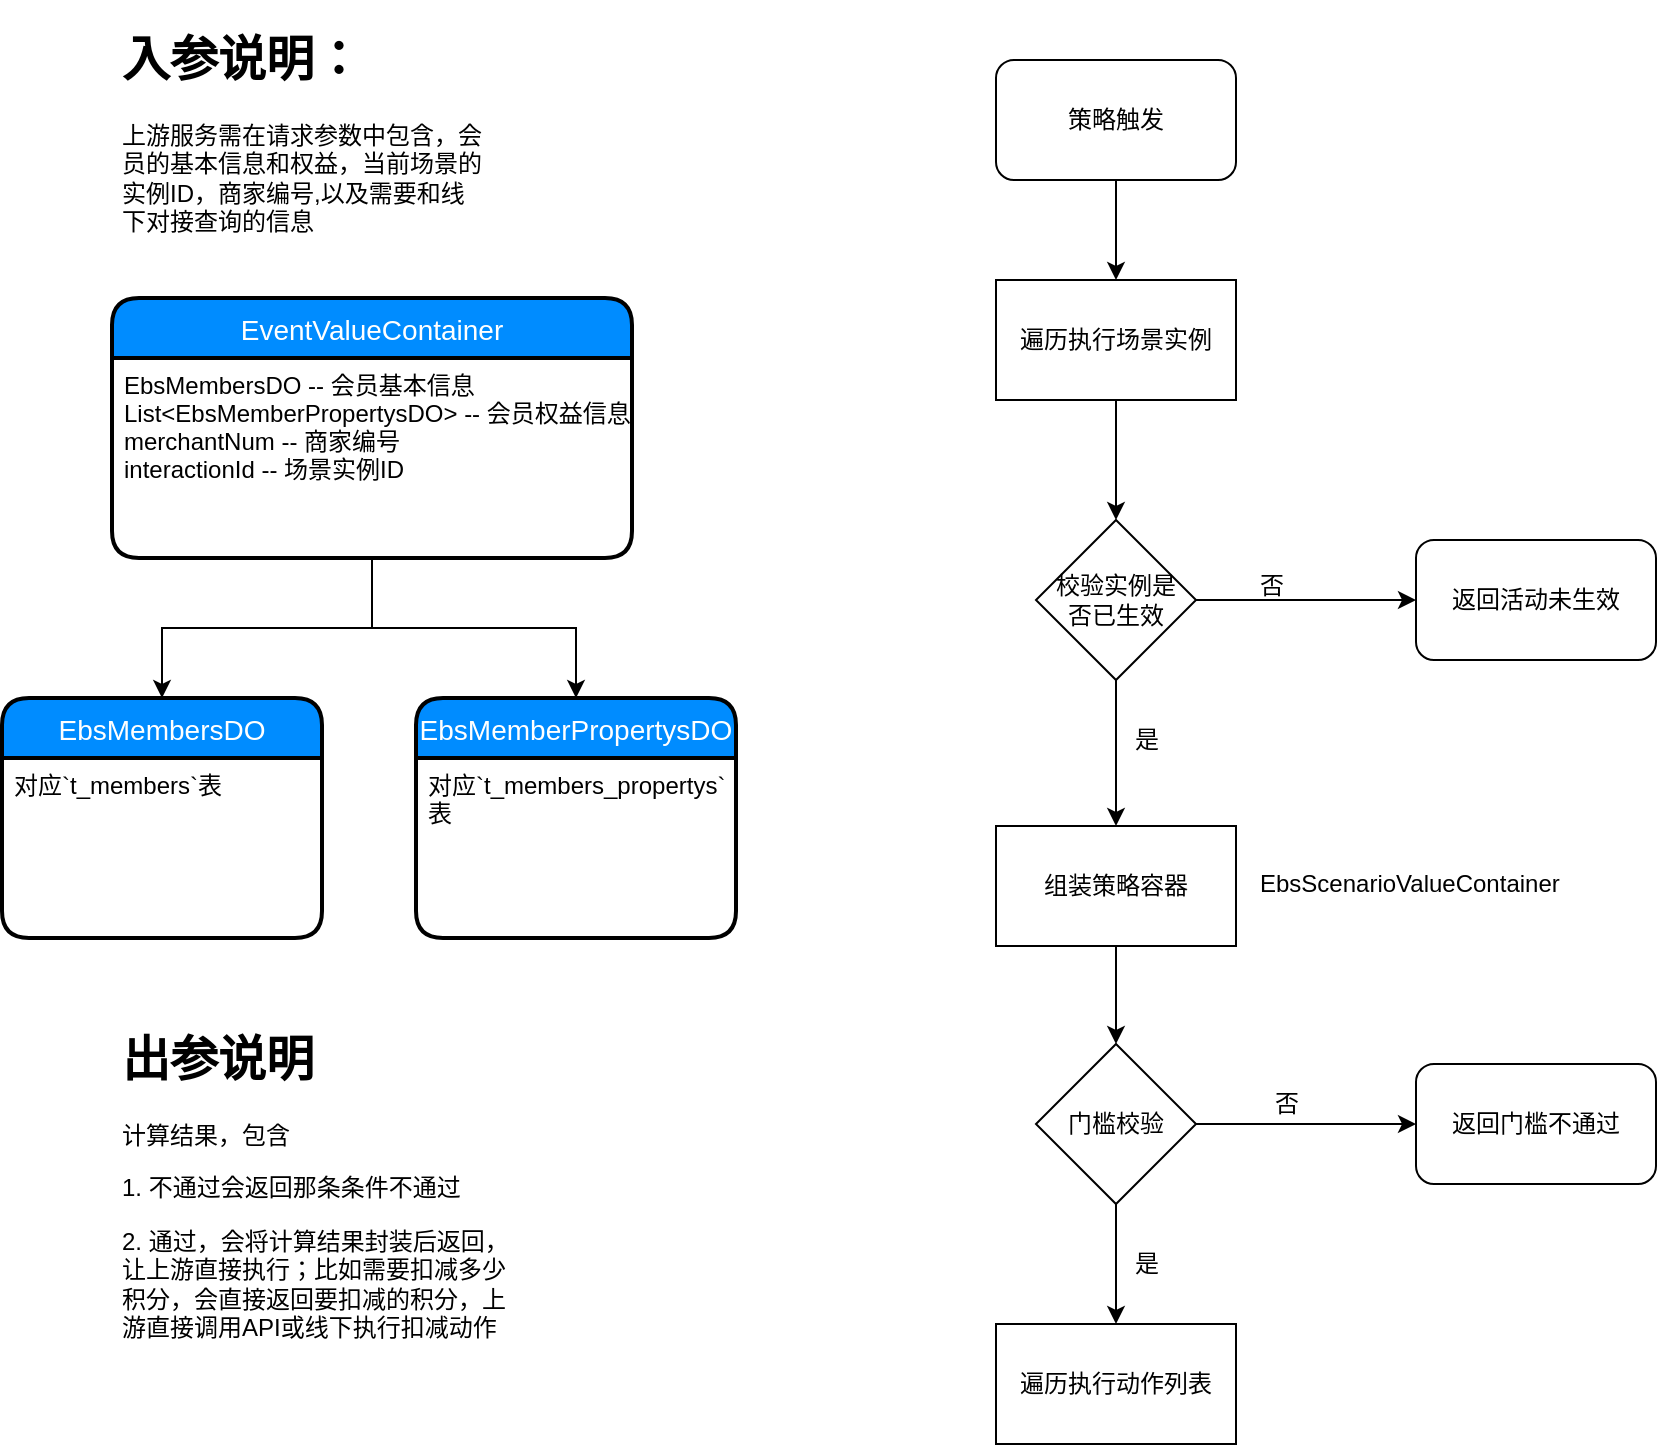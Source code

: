 <mxfile version="12.4.8" type="github"><diagram id="Zguhyl8q3c73hlB-W-YL" name="Page-1"><mxGraphModel dx="2249" dy="713" grid="1" gridSize="10" guides="1" tooltips="1" connect="1" arrows="1" fold="1" page="1" pageScale="1" pageWidth="827" pageHeight="1169" math="0" shadow="0"><root><mxCell id="0"/><mxCell id="1" parent="0"/><mxCell id="5PvelqhBBTUs5rNvNfTe-3" style="edgeStyle=orthogonalEdgeStyle;rounded=0;orthogonalLoop=1;jettySize=auto;html=1;exitX=0.5;exitY=1;exitDx=0;exitDy=0;" edge="1" parent="1" source="5PvelqhBBTUs5rNvNfTe-2"><mxGeometry relative="1" as="geometry"><mxPoint x="380" y="180" as="targetPoint"/></mxGeometry></mxCell><mxCell id="5PvelqhBBTUs5rNvNfTe-2" value="策略触发" style="rounded=1;whiteSpace=wrap;html=1;" vertex="1" parent="1"><mxGeometry x="320" y="70" width="120" height="60" as="geometry"/></mxCell><mxCell id="5PvelqhBBTUs5rNvNfTe-35" style="edgeStyle=orthogonalEdgeStyle;rounded=0;orthogonalLoop=1;jettySize=auto;html=1;exitX=0.5;exitY=1;exitDx=0;exitDy=0;entryX=0.5;entryY=0;entryDx=0;entryDy=0;" edge="1" parent="1" source="5PvelqhBBTUs5rNvNfTe-4" target="5PvelqhBBTUs5rNvNfTe-36"><mxGeometry relative="1" as="geometry"><mxPoint x="380" y="290" as="targetPoint"/></mxGeometry></mxCell><mxCell id="5PvelqhBBTUs5rNvNfTe-4" value="遍历执行场景实例" style="rounded=0;whiteSpace=wrap;html=1;" vertex="1" parent="1"><mxGeometry x="320" y="180" width="120" height="60" as="geometry"/></mxCell><mxCell id="5PvelqhBBTUs5rNvNfTe-5" value="&lt;h1&gt;入参说明：&lt;/h1&gt;&lt;p&gt;上游服务需在请求参数中包含，会员的基本信息和权益，当前场景的实例ID，商家编号,以及需要和线下对接查询的信息&lt;/p&gt;" style="text;html=1;strokeColor=none;fillColor=none;spacing=5;spacingTop=-20;whiteSpace=wrap;overflow=hidden;rounded=0;" vertex="1" parent="1"><mxGeometry x="-122" y="50" width="190" height="120" as="geometry"/></mxCell><mxCell id="5PvelqhBBTUs5rNvNfTe-6" value="EventValueContainer" style="swimlane;childLayout=stackLayout;horizontal=1;startSize=30;horizontalStack=0;fillColor=#008cff;fontColor=#FFFFFF;rounded=1;fontSize=14;fontStyle=0;strokeWidth=2;resizeParent=0;resizeLast=1;shadow=0;dashed=0;align=center;" vertex="1" parent="1"><mxGeometry x="-122" y="189" width="260" height="130" as="geometry"/></mxCell><mxCell id="5PvelqhBBTUs5rNvNfTe-7" value="EbsMembersDO -- 会员基本信息&#10;List&lt;EbsMemberPropertysDO&gt; -- 会员权益信息&#10;merchantNum -- 商家编号&#10;interactionId -- 场景实例ID" style="align=left;strokeColor=none;fillColor=none;spacingLeft=4;fontSize=12;verticalAlign=top;resizable=0;rotatable=0;part=1;" vertex="1" parent="5PvelqhBBTUs5rNvNfTe-6"><mxGeometry y="30" width="260" height="100" as="geometry"/></mxCell><mxCell id="5PvelqhBBTUs5rNvNfTe-9" value="EbsMembersDO" style="swimlane;childLayout=stackLayout;horizontal=1;startSize=30;horizontalStack=0;fillColor=#008cff;fontColor=#FFFFFF;rounded=1;fontSize=14;fontStyle=0;strokeWidth=2;resizeParent=0;resizeLast=1;shadow=0;dashed=0;align=center;" vertex="1" parent="1"><mxGeometry x="-177" y="389" width="160" height="120" as="geometry"/></mxCell><mxCell id="5PvelqhBBTUs5rNvNfTe-10" value="对应`t_members`表" style="align=left;strokeColor=none;fillColor=none;spacingLeft=4;fontSize=12;verticalAlign=top;resizable=0;rotatable=0;part=1;" vertex="1" parent="5PvelqhBBTUs5rNvNfTe-9"><mxGeometry y="30" width="160" height="90" as="geometry"/></mxCell><mxCell id="5PvelqhBBTUs5rNvNfTe-11" value="EbsMemberPropertysDO" style="swimlane;childLayout=stackLayout;horizontal=1;startSize=30;horizontalStack=0;fillColor=#008cff;fontColor=#FFFFFF;rounded=1;fontSize=14;fontStyle=0;strokeWidth=2;resizeParent=0;resizeLast=1;shadow=0;dashed=0;align=center;" vertex="1" parent="1"><mxGeometry x="30" y="389" width="160" height="120" as="geometry"/></mxCell><mxCell id="5PvelqhBBTUs5rNvNfTe-12" value="对应`t_members_propertys`&#10;表" style="align=left;strokeColor=none;fillColor=none;spacingLeft=4;fontSize=12;verticalAlign=top;resizable=0;rotatable=0;part=1;" vertex="1" parent="5PvelqhBBTUs5rNvNfTe-11"><mxGeometry y="30" width="160" height="90" as="geometry"/></mxCell><mxCell id="5PvelqhBBTUs5rNvNfTe-13" style="edgeStyle=orthogonalEdgeStyle;rounded=0;orthogonalLoop=1;jettySize=auto;html=1;exitX=0.5;exitY=1;exitDx=0;exitDy=0;entryX=0.5;entryY=0;entryDx=0;entryDy=0;" edge="1" parent="1" source="5PvelqhBBTUs5rNvNfTe-7" target="5PvelqhBBTUs5rNvNfTe-9"><mxGeometry relative="1" as="geometry"/></mxCell><mxCell id="5PvelqhBBTUs5rNvNfTe-14" style="edgeStyle=orthogonalEdgeStyle;rounded=0;orthogonalLoop=1;jettySize=auto;html=1;exitX=0.5;exitY=1;exitDx=0;exitDy=0;entryX=0.5;entryY=0;entryDx=0;entryDy=0;" edge="1" parent="1" source="5PvelqhBBTUs5rNvNfTe-7" target="5PvelqhBBTUs5rNvNfTe-11"><mxGeometry relative="1" as="geometry"/></mxCell><mxCell id="5PvelqhBBTUs5rNvNfTe-15" value="EbsScenarioValueContainer" style="text;html=1;" vertex="1" parent="1"><mxGeometry x="450" y="468" width="180" height="30" as="geometry"/></mxCell><mxCell id="5PvelqhBBTUs5rNvNfTe-18" style="edgeStyle=orthogonalEdgeStyle;rounded=0;orthogonalLoop=1;jettySize=auto;html=1;exitX=1;exitY=0.5;exitDx=0;exitDy=0;entryX=0;entryY=0.5;entryDx=0;entryDy=0;" edge="1" parent="1" source="5PvelqhBBTUs5rNvNfTe-21" target="5PvelqhBBTUs5rNvNfTe-19"><mxGeometry relative="1" as="geometry"><mxPoint x="500" y="601.5" as="targetPoint"/><mxPoint x="440" y="601.5" as="sourcePoint"/></mxGeometry></mxCell><mxCell id="5PvelqhBBTUs5rNvNfTe-19" value="返回门槛不通过" style="rounded=1;whiteSpace=wrap;html=1;" vertex="1" parent="1"><mxGeometry x="530" y="572" width="120" height="60" as="geometry"/></mxCell><mxCell id="5PvelqhBBTUs5rNvNfTe-25" style="edgeStyle=orthogonalEdgeStyle;rounded=0;orthogonalLoop=1;jettySize=auto;html=1;exitX=0.5;exitY=1;exitDx=0;exitDy=0;entryX=0.5;entryY=0;entryDx=0;entryDy=0;" edge="1" parent="1" source="5PvelqhBBTUs5rNvNfTe-21" target="5PvelqhBBTUs5rNvNfTe-26"><mxGeometry relative="1" as="geometry"><mxPoint x="380" y="542" as="targetPoint"/></mxGeometry></mxCell><mxCell id="5PvelqhBBTUs5rNvNfTe-21" value="门槛校验" style="rhombus;whiteSpace=wrap;html=1;" vertex="1" parent="1"><mxGeometry x="340" y="562" width="80" height="80" as="geometry"/></mxCell><mxCell id="5PvelqhBBTUs5rNvNfTe-23" value="否" style="text;html=1;align=center;verticalAlign=middle;resizable=0;points=[];autosize=1;" vertex="1" parent="1"><mxGeometry x="450" y="582" width="30" height="20" as="geometry"/></mxCell><mxCell id="5PvelqhBBTUs5rNvNfTe-24" value="&lt;h1&gt;出参说明&lt;/h1&gt;&lt;p&gt;计算结果，包含&lt;/p&gt;&lt;p&gt;1. 不通过会返回那条条件不通过&lt;/p&gt;&lt;p&gt;2. 通过，会将计算结果封装后返回，让上游直接执行；比如需要扣减多少积分，会直接返回要扣减的积分，上游直接调用API或线下执行扣减动作&lt;/p&gt;" style="text;html=1;strokeColor=none;fillColor=none;spacing=5;spacingTop=-20;whiteSpace=wrap;overflow=hidden;rounded=0;" vertex="1" parent="1"><mxGeometry x="-122" y="550" width="202" height="180" as="geometry"/></mxCell><mxCell id="5PvelqhBBTUs5rNvNfTe-26" value="遍历执行动作列表" style="rounded=0;whiteSpace=wrap;html=1;" vertex="1" parent="1"><mxGeometry x="320" y="702" width="120" height="60" as="geometry"/></mxCell><mxCell id="5PvelqhBBTUs5rNvNfTe-28" value="是" style="text;html=1;align=center;verticalAlign=middle;resizable=0;points=[];autosize=1;" vertex="1" parent="1"><mxGeometry x="380" y="662" width="30" height="20" as="geometry"/></mxCell><mxCell id="5PvelqhBBTUs5rNvNfTe-34" style="edgeStyle=orthogonalEdgeStyle;rounded=0;orthogonalLoop=1;jettySize=auto;html=1;exitX=0.5;exitY=1;exitDx=0;exitDy=0;" edge="1" parent="1" source="5PvelqhBBTUs5rNvNfTe-30"><mxGeometry relative="1" as="geometry"><mxPoint x="380" y="562" as="targetPoint"/></mxGeometry></mxCell><mxCell id="5PvelqhBBTUs5rNvNfTe-30" value="组装策略容器" style="rounded=0;whiteSpace=wrap;html=1;" vertex="1" parent="1"><mxGeometry x="320" y="453" width="120" height="60" as="geometry"/></mxCell><mxCell id="5PvelqhBBTUs5rNvNfTe-37" style="edgeStyle=orthogonalEdgeStyle;rounded=0;orthogonalLoop=1;jettySize=auto;html=1;exitX=1;exitY=0.5;exitDx=0;exitDy=0;entryX=0;entryY=0.5;entryDx=0;entryDy=0;" edge="1" parent="1" source="5PvelqhBBTUs5rNvNfTe-36" target="5PvelqhBBTUs5rNvNfTe-38"><mxGeometry relative="1" as="geometry"><mxPoint x="470" y="340" as="targetPoint"/></mxGeometry></mxCell><mxCell id="5PvelqhBBTUs5rNvNfTe-39" style="edgeStyle=orthogonalEdgeStyle;rounded=0;orthogonalLoop=1;jettySize=auto;html=1;exitX=0.5;exitY=1;exitDx=0;exitDy=0;entryX=0.5;entryY=0;entryDx=0;entryDy=0;" edge="1" parent="1" source="5PvelqhBBTUs5rNvNfTe-36" target="5PvelqhBBTUs5rNvNfTe-30"><mxGeometry relative="1" as="geometry"/></mxCell><mxCell id="5PvelqhBBTUs5rNvNfTe-36" value="校验实例是&lt;br&gt;否已生效" style="rhombus;whiteSpace=wrap;html=1;" vertex="1" parent="1"><mxGeometry x="340" y="300" width="80" height="80" as="geometry"/></mxCell><mxCell id="5PvelqhBBTUs5rNvNfTe-38" value="返回活动未生效" style="rounded=1;whiteSpace=wrap;html=1;" vertex="1" parent="1"><mxGeometry x="530" y="310" width="120" height="60" as="geometry"/></mxCell><mxCell id="5PvelqhBBTUs5rNvNfTe-40" value="否" style="text;html=1;" vertex="1" parent="1"><mxGeometry x="450" y="319" width="40" height="30" as="geometry"/></mxCell><mxCell id="5PvelqhBBTUs5rNvNfTe-41" value="是" style="text;html=1;align=center;verticalAlign=middle;resizable=0;points=[];autosize=1;" vertex="1" parent="1"><mxGeometry x="380" y="400" width="30" height="20" as="geometry"/></mxCell></root></mxGraphModel></diagram></mxfile>